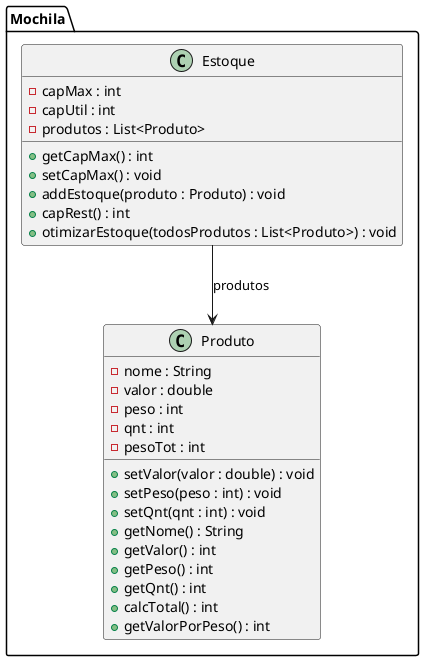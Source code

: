 @startuml

package Mochila {

    class Estoque {
        - capMax : int
        - capUtil : int
        - produtos : List<Produto>

        + getCapMax() : int
        + setCapMax() : void
        + addEstoque(produto : Produto) : void
        + capRest() : int
        + otimizarEstoque(todosProdutos : List<Produto>) : void
    }

    class Produto {
        - nome : String
        - valor : double
        - peso : int
        - qnt : int
        - pesoTot : int

        + setValor(valor : double) : void
        + setPeso(peso : int) : void
        + setQnt(qnt : int) : void
        + getNome() : String
        + getValor() : int
        + getPeso() : int
        + getQnt() : int
        + calcTotal() : int
        + getValorPorPeso() : int
    }

    Estoque --> Produto : "produtos"
}

@enduml
